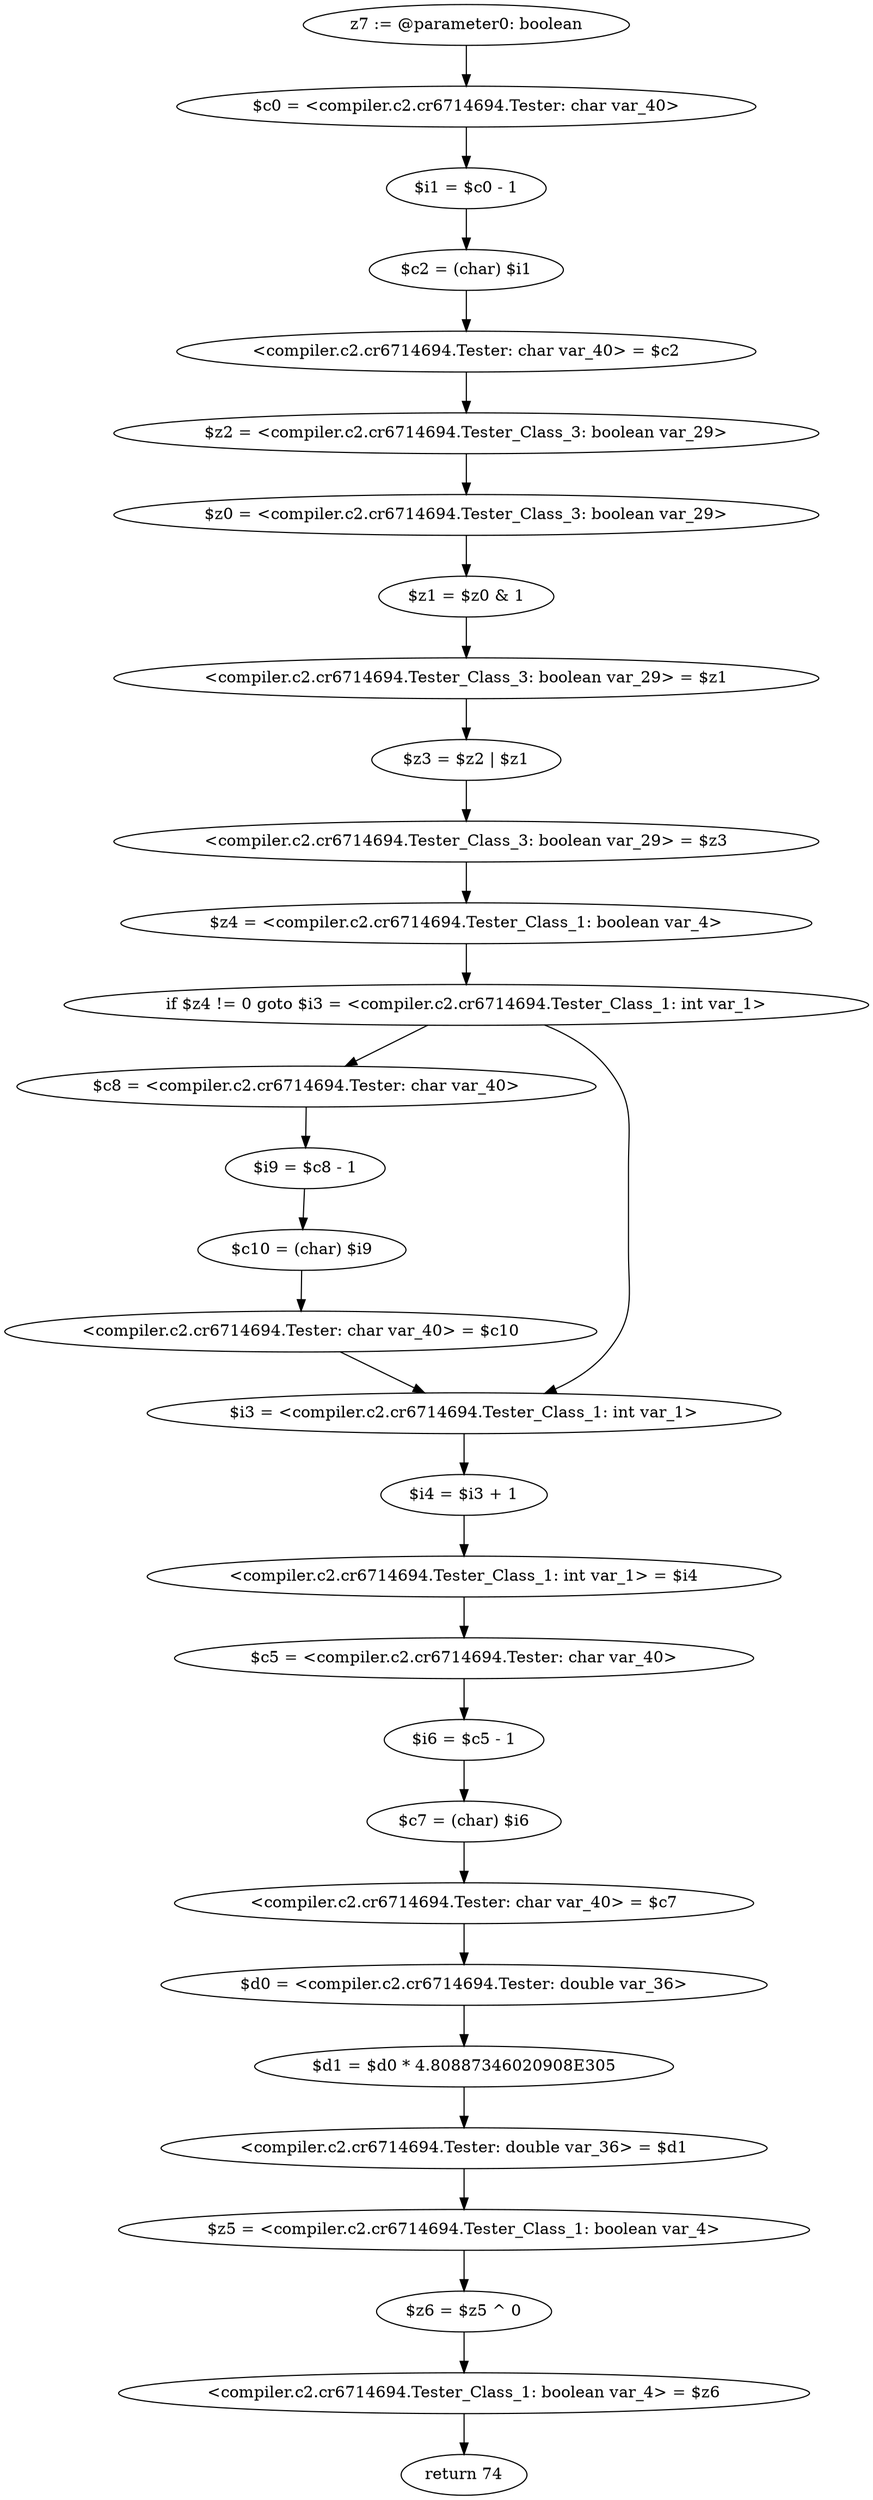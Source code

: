digraph "unitGraph" {
    "z7 := @parameter0: boolean"
    "$c0 = <compiler.c2.cr6714694.Tester: char var_40>"
    "$i1 = $c0 - 1"
    "$c2 = (char) $i1"
    "<compiler.c2.cr6714694.Tester: char var_40> = $c2"
    "$z2 = <compiler.c2.cr6714694.Tester_Class_3: boolean var_29>"
    "$z0 = <compiler.c2.cr6714694.Tester_Class_3: boolean var_29>"
    "$z1 = $z0 & 1"
    "<compiler.c2.cr6714694.Tester_Class_3: boolean var_29> = $z1"
    "$z3 = $z2 | $z1"
    "<compiler.c2.cr6714694.Tester_Class_3: boolean var_29> = $z3"
    "$z4 = <compiler.c2.cr6714694.Tester_Class_1: boolean var_4>"
    "if $z4 != 0 goto $i3 = <compiler.c2.cr6714694.Tester_Class_1: int var_1>"
    "$c8 = <compiler.c2.cr6714694.Tester: char var_40>"
    "$i9 = $c8 - 1"
    "$c10 = (char) $i9"
    "<compiler.c2.cr6714694.Tester: char var_40> = $c10"
    "$i3 = <compiler.c2.cr6714694.Tester_Class_1: int var_1>"
    "$i4 = $i3 + 1"
    "<compiler.c2.cr6714694.Tester_Class_1: int var_1> = $i4"
    "$c5 = <compiler.c2.cr6714694.Tester: char var_40>"
    "$i6 = $c5 - 1"
    "$c7 = (char) $i6"
    "<compiler.c2.cr6714694.Tester: char var_40> = $c7"
    "$d0 = <compiler.c2.cr6714694.Tester: double var_36>"
    "$d1 = $d0 * 4.80887346020908E305"
    "<compiler.c2.cr6714694.Tester: double var_36> = $d1"
    "$z5 = <compiler.c2.cr6714694.Tester_Class_1: boolean var_4>"
    "$z6 = $z5 ^ 0"
    "<compiler.c2.cr6714694.Tester_Class_1: boolean var_4> = $z6"
    "return 74"
    "z7 := @parameter0: boolean"->"$c0 = <compiler.c2.cr6714694.Tester: char var_40>";
    "$c0 = <compiler.c2.cr6714694.Tester: char var_40>"->"$i1 = $c0 - 1";
    "$i1 = $c0 - 1"->"$c2 = (char) $i1";
    "$c2 = (char) $i1"->"<compiler.c2.cr6714694.Tester: char var_40> = $c2";
    "<compiler.c2.cr6714694.Tester: char var_40> = $c2"->"$z2 = <compiler.c2.cr6714694.Tester_Class_3: boolean var_29>";
    "$z2 = <compiler.c2.cr6714694.Tester_Class_3: boolean var_29>"->"$z0 = <compiler.c2.cr6714694.Tester_Class_3: boolean var_29>";
    "$z0 = <compiler.c2.cr6714694.Tester_Class_3: boolean var_29>"->"$z1 = $z0 & 1";
    "$z1 = $z0 & 1"->"<compiler.c2.cr6714694.Tester_Class_3: boolean var_29> = $z1";
    "<compiler.c2.cr6714694.Tester_Class_3: boolean var_29> = $z1"->"$z3 = $z2 | $z1";
    "$z3 = $z2 | $z1"->"<compiler.c2.cr6714694.Tester_Class_3: boolean var_29> = $z3";
    "<compiler.c2.cr6714694.Tester_Class_3: boolean var_29> = $z3"->"$z4 = <compiler.c2.cr6714694.Tester_Class_1: boolean var_4>";
    "$z4 = <compiler.c2.cr6714694.Tester_Class_1: boolean var_4>"->"if $z4 != 0 goto $i3 = <compiler.c2.cr6714694.Tester_Class_1: int var_1>";
    "if $z4 != 0 goto $i3 = <compiler.c2.cr6714694.Tester_Class_1: int var_1>"->"$c8 = <compiler.c2.cr6714694.Tester: char var_40>";
    "if $z4 != 0 goto $i3 = <compiler.c2.cr6714694.Tester_Class_1: int var_1>"->"$i3 = <compiler.c2.cr6714694.Tester_Class_1: int var_1>";
    "$c8 = <compiler.c2.cr6714694.Tester: char var_40>"->"$i9 = $c8 - 1";
    "$i9 = $c8 - 1"->"$c10 = (char) $i9";
    "$c10 = (char) $i9"->"<compiler.c2.cr6714694.Tester: char var_40> = $c10";
    "<compiler.c2.cr6714694.Tester: char var_40> = $c10"->"$i3 = <compiler.c2.cr6714694.Tester_Class_1: int var_1>";
    "$i3 = <compiler.c2.cr6714694.Tester_Class_1: int var_1>"->"$i4 = $i3 + 1";
    "$i4 = $i3 + 1"->"<compiler.c2.cr6714694.Tester_Class_1: int var_1> = $i4";
    "<compiler.c2.cr6714694.Tester_Class_1: int var_1> = $i4"->"$c5 = <compiler.c2.cr6714694.Tester: char var_40>";
    "$c5 = <compiler.c2.cr6714694.Tester: char var_40>"->"$i6 = $c5 - 1";
    "$i6 = $c5 - 1"->"$c7 = (char) $i6";
    "$c7 = (char) $i6"->"<compiler.c2.cr6714694.Tester: char var_40> = $c7";
    "<compiler.c2.cr6714694.Tester: char var_40> = $c7"->"$d0 = <compiler.c2.cr6714694.Tester: double var_36>";
    "$d0 = <compiler.c2.cr6714694.Tester: double var_36>"->"$d1 = $d0 * 4.80887346020908E305";
    "$d1 = $d0 * 4.80887346020908E305"->"<compiler.c2.cr6714694.Tester: double var_36> = $d1";
    "<compiler.c2.cr6714694.Tester: double var_36> = $d1"->"$z5 = <compiler.c2.cr6714694.Tester_Class_1: boolean var_4>";
    "$z5 = <compiler.c2.cr6714694.Tester_Class_1: boolean var_4>"->"$z6 = $z5 ^ 0";
    "$z6 = $z5 ^ 0"->"<compiler.c2.cr6714694.Tester_Class_1: boolean var_4> = $z6";
    "<compiler.c2.cr6714694.Tester_Class_1: boolean var_4> = $z6"->"return 74";
}
